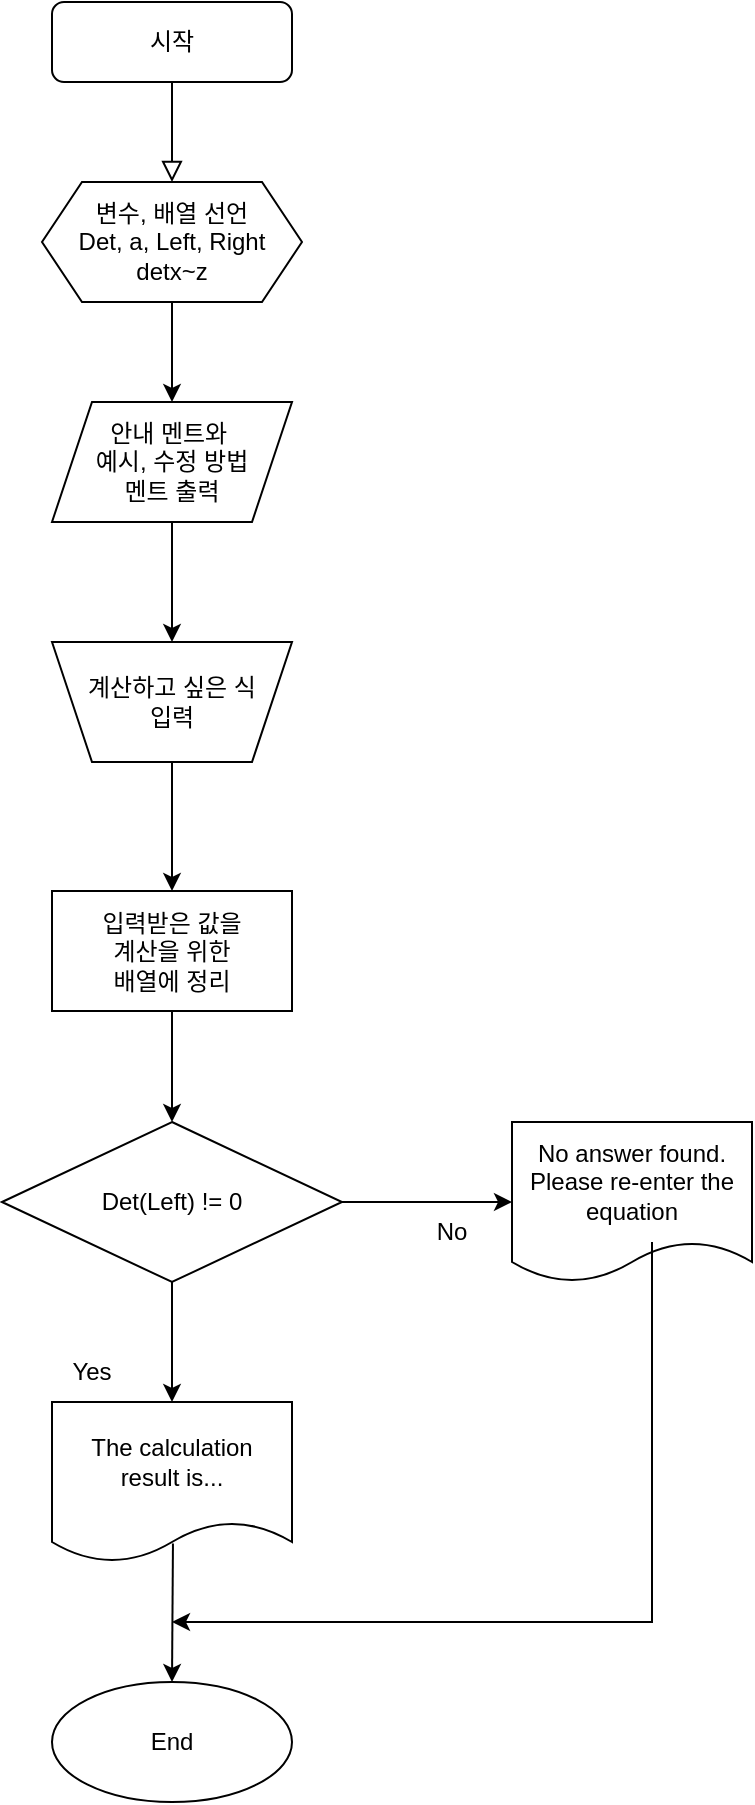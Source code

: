 <mxfile version="20.5.1" type="github">
  <diagram id="C5RBs43oDa-KdzZeNtuy" name="Page-1">
    <mxGraphModel dx="567" dy="801" grid="1" gridSize="10" guides="1" tooltips="1" connect="1" arrows="1" fold="1" page="1" pageScale="1" pageWidth="827" pageHeight="1169" math="0" shadow="0">
      <root>
        <mxCell id="WIyWlLk6GJQsqaUBKTNV-0" />
        <mxCell id="WIyWlLk6GJQsqaUBKTNV-1" parent="WIyWlLk6GJQsqaUBKTNV-0" />
        <mxCell id="WIyWlLk6GJQsqaUBKTNV-2" value="" style="rounded=0;html=1;jettySize=auto;orthogonalLoop=1;fontSize=11;endArrow=block;endFill=0;endSize=8;strokeWidth=1;shadow=0;labelBackgroundColor=none;edgeStyle=orthogonalEdgeStyle;" parent="WIyWlLk6GJQsqaUBKTNV-1" source="WIyWlLk6GJQsqaUBKTNV-3" edge="1">
          <mxGeometry relative="1" as="geometry">
            <mxPoint x="220" y="170" as="targetPoint" />
          </mxGeometry>
        </mxCell>
        <mxCell id="WIyWlLk6GJQsqaUBKTNV-3" value="시작" style="rounded=1;whiteSpace=wrap;html=1;fontSize=12;glass=0;strokeWidth=1;shadow=0;" parent="WIyWlLk6GJQsqaUBKTNV-1" vertex="1">
          <mxGeometry x="160" y="80" width="120" height="40" as="geometry" />
        </mxCell>
        <mxCell id="3aM2ghv2n-kb10GFXs93-2" style="edgeStyle=orthogonalEdgeStyle;rounded=0;orthogonalLoop=1;jettySize=auto;html=1;exitX=0.5;exitY=1;exitDx=0;exitDy=0;entryX=0.5;entryY=0;entryDx=0;entryDy=0;" edge="1" parent="WIyWlLk6GJQsqaUBKTNV-1" source="3aM2ghv2n-kb10GFXs93-0" target="3aM2ghv2n-kb10GFXs93-3">
          <mxGeometry relative="1" as="geometry" />
        </mxCell>
        <mxCell id="3aM2ghv2n-kb10GFXs93-0" value="변수, 배열 선언&lt;br&gt;Det, a, Left, Right&lt;br&gt;detx~z" style="shape=hexagon;perimeter=hexagonPerimeter2;whiteSpace=wrap;html=1;fixedSize=1;" vertex="1" parent="WIyWlLk6GJQsqaUBKTNV-1">
          <mxGeometry x="155" y="170" width="130" height="60" as="geometry" />
        </mxCell>
        <mxCell id="3aM2ghv2n-kb10GFXs93-6" style="edgeStyle=orthogonalEdgeStyle;rounded=0;orthogonalLoop=1;jettySize=auto;html=1;exitX=0.5;exitY=1;exitDx=0;exitDy=0;entryX=0.5;entryY=0;entryDx=0;entryDy=0;" edge="1" parent="WIyWlLk6GJQsqaUBKTNV-1" source="3aM2ghv2n-kb10GFXs93-1" target="3aM2ghv2n-kb10GFXs93-5">
          <mxGeometry relative="1" as="geometry" />
        </mxCell>
        <mxCell id="3aM2ghv2n-kb10GFXs93-1" value="계산하고 싶은 식&lt;br&gt;입력" style="shape=trapezoid;perimeter=trapezoidPerimeter;whiteSpace=wrap;html=1;fixedSize=1;flipV=1;" vertex="1" parent="WIyWlLk6GJQsqaUBKTNV-1">
          <mxGeometry x="160" y="400" width="120" height="60" as="geometry" />
        </mxCell>
        <mxCell id="3aM2ghv2n-kb10GFXs93-4" value="" style="edgeStyle=orthogonalEdgeStyle;rounded=0;orthogonalLoop=1;jettySize=auto;html=1;" edge="1" parent="WIyWlLk6GJQsqaUBKTNV-1" source="3aM2ghv2n-kb10GFXs93-3" target="3aM2ghv2n-kb10GFXs93-1">
          <mxGeometry relative="1" as="geometry" />
        </mxCell>
        <mxCell id="3aM2ghv2n-kb10GFXs93-3" value="안내 멘트와&amp;nbsp;&lt;br&gt;예시, 수정 방법&lt;br&gt;멘트 출력" style="shape=parallelogram;perimeter=parallelogramPerimeter;whiteSpace=wrap;html=1;fixedSize=1;" vertex="1" parent="WIyWlLk6GJQsqaUBKTNV-1">
          <mxGeometry x="160" y="280" width="120" height="60" as="geometry" />
        </mxCell>
        <mxCell id="3aM2ghv2n-kb10GFXs93-8" style="edgeStyle=orthogonalEdgeStyle;rounded=0;orthogonalLoop=1;jettySize=auto;html=1;exitX=0.5;exitY=1;exitDx=0;exitDy=0;entryX=0.5;entryY=0;entryDx=0;entryDy=0;" edge="1" parent="WIyWlLk6GJQsqaUBKTNV-1" source="3aM2ghv2n-kb10GFXs93-5" target="3aM2ghv2n-kb10GFXs93-7">
          <mxGeometry relative="1" as="geometry" />
        </mxCell>
        <mxCell id="3aM2ghv2n-kb10GFXs93-5" value="입력받은 값을 &lt;br&gt;계산을 위한&lt;br&gt;배열에 정리" style="rounded=0;whiteSpace=wrap;html=1;" vertex="1" parent="WIyWlLk6GJQsqaUBKTNV-1">
          <mxGeometry x="160" y="524.5" width="120" height="60" as="geometry" />
        </mxCell>
        <mxCell id="3aM2ghv2n-kb10GFXs93-10" style="edgeStyle=orthogonalEdgeStyle;rounded=0;orthogonalLoop=1;jettySize=auto;html=1;exitX=0.5;exitY=1;exitDx=0;exitDy=0;entryX=0.5;entryY=0;entryDx=0;entryDy=0;" edge="1" parent="WIyWlLk6GJQsqaUBKTNV-1" source="3aM2ghv2n-kb10GFXs93-7" target="3aM2ghv2n-kb10GFXs93-9">
          <mxGeometry relative="1" as="geometry" />
        </mxCell>
        <mxCell id="3aM2ghv2n-kb10GFXs93-12" style="edgeStyle=orthogonalEdgeStyle;rounded=0;orthogonalLoop=1;jettySize=auto;html=1;exitX=1;exitY=0.5;exitDx=0;exitDy=0;entryX=0;entryY=0.5;entryDx=0;entryDy=0;" edge="1" parent="WIyWlLk6GJQsqaUBKTNV-1" source="3aM2ghv2n-kb10GFXs93-7" target="3aM2ghv2n-kb10GFXs93-11">
          <mxGeometry relative="1" as="geometry" />
        </mxCell>
        <mxCell id="3aM2ghv2n-kb10GFXs93-7" value="Det(Left) != 0" style="rhombus;whiteSpace=wrap;html=1;" vertex="1" parent="WIyWlLk6GJQsqaUBKTNV-1">
          <mxGeometry x="135" y="640" width="170" height="80" as="geometry" />
        </mxCell>
        <mxCell id="3aM2ghv2n-kb10GFXs93-9" value="The calculation &lt;br&gt;result is..." style="shape=document;whiteSpace=wrap;html=1;boundedLbl=1;size=0.25;" vertex="1" parent="WIyWlLk6GJQsqaUBKTNV-1">
          <mxGeometry x="160" y="780" width="120" height="80" as="geometry" />
        </mxCell>
        <mxCell id="3aM2ghv2n-kb10GFXs93-11" value="No answer found. Please re-enter the equation" style="shape=document;whiteSpace=wrap;html=1;boundedLbl=1;size=0.25;" vertex="1" parent="WIyWlLk6GJQsqaUBKTNV-1">
          <mxGeometry x="390" y="640" width="120" height="80" as="geometry" />
        </mxCell>
        <mxCell id="3aM2ghv2n-kb10GFXs93-13" value="End" style="ellipse;whiteSpace=wrap;html=1;" vertex="1" parent="WIyWlLk6GJQsqaUBKTNV-1">
          <mxGeometry x="160" y="920" width="120" height="60" as="geometry" />
        </mxCell>
        <mxCell id="3aM2ghv2n-kb10GFXs93-18" value="" style="endArrow=classic;html=1;rounded=0;exitX=0.504;exitY=0.884;exitDx=0;exitDy=0;exitPerimeter=0;entryX=0.5;entryY=0;entryDx=0;entryDy=0;" edge="1" parent="WIyWlLk6GJQsqaUBKTNV-1" source="3aM2ghv2n-kb10GFXs93-9" target="3aM2ghv2n-kb10GFXs93-13">
          <mxGeometry width="50" height="50" relative="1" as="geometry">
            <mxPoint x="360" y="860" as="sourcePoint" />
            <mxPoint x="410" y="810" as="targetPoint" />
          </mxGeometry>
        </mxCell>
        <mxCell id="3aM2ghv2n-kb10GFXs93-19" value="" style="endArrow=classic;html=1;rounded=0;" edge="1" parent="WIyWlLk6GJQsqaUBKTNV-1">
          <mxGeometry width="50" height="50" relative="1" as="geometry">
            <mxPoint x="460" y="700" as="sourcePoint" />
            <mxPoint x="220" y="890" as="targetPoint" />
            <Array as="points">
              <mxPoint x="460" y="890" />
            </Array>
          </mxGeometry>
        </mxCell>
        <mxCell id="3aM2ghv2n-kb10GFXs93-20" value="Yes" style="text;html=1;strokeColor=none;fillColor=none;align=center;verticalAlign=middle;whiteSpace=wrap;rounded=0;" vertex="1" parent="WIyWlLk6GJQsqaUBKTNV-1">
          <mxGeometry x="150" y="750" width="60" height="30" as="geometry" />
        </mxCell>
        <mxCell id="3aM2ghv2n-kb10GFXs93-22" value="No" style="text;html=1;strokeColor=none;fillColor=none;align=center;verticalAlign=middle;whiteSpace=wrap;rounded=0;" vertex="1" parent="WIyWlLk6GJQsqaUBKTNV-1">
          <mxGeometry x="330" y="680" width="60" height="30" as="geometry" />
        </mxCell>
      </root>
    </mxGraphModel>
  </diagram>
</mxfile>
